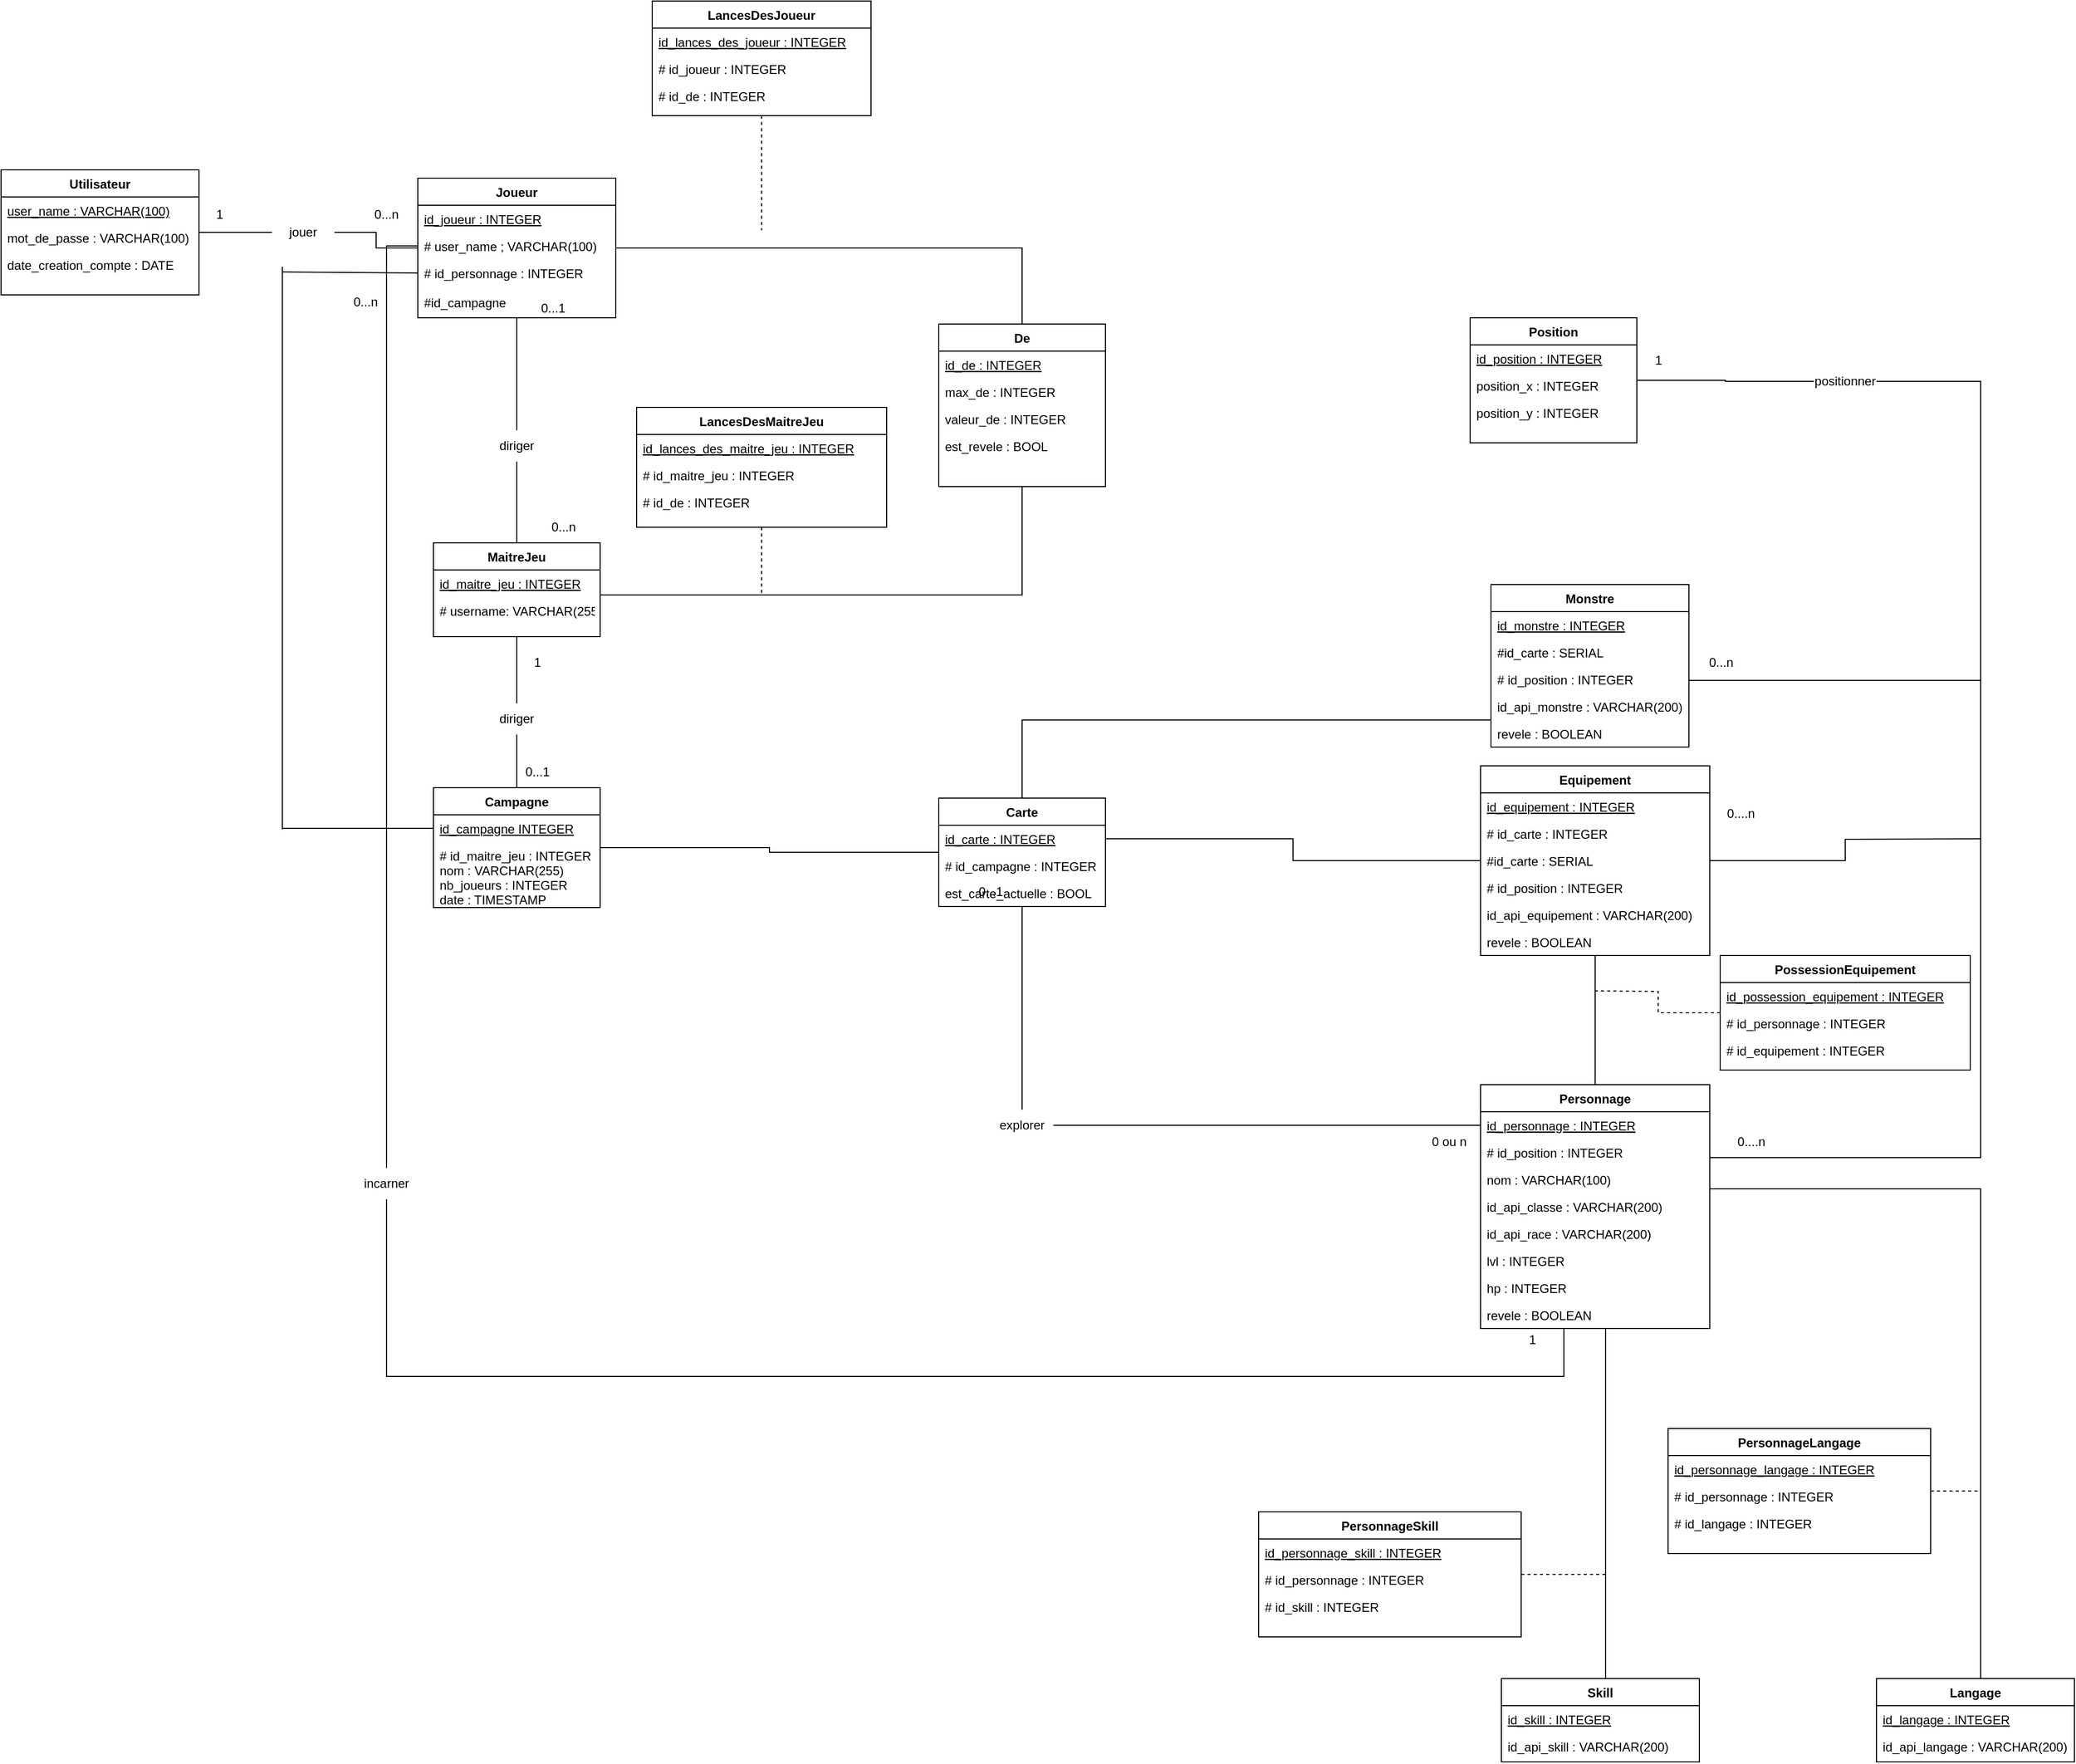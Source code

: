 <mxfile version="15.6.6" type="device"><diagram id="qXn9ZsbcW8vEbiMWMvgi" name="Page-1"><mxGraphModel dx="3201" dy="2298" grid="1" gridSize="10" guides="1" tooltips="1" connect="1" arrows="1" fold="1" page="1" pageScale="1" pageWidth="827" pageHeight="1169" math="0" shadow="0"><root><mxCell id="0"/><mxCell id="1" parent="0"/><mxCell id="OD5IOKDN25X9lCJou4qG-1" style="edgeStyle=orthogonalEdgeStyle;rounded=0;orthogonalLoop=1;jettySize=auto;html=1;endArrow=none;endFill=0;align=center;" edge="1" parent="1" source="OD5IOKDN25X9lCJou4qG-3" target="OD5IOKDN25X9lCJou4qG-64"><mxGeometry relative="1" as="geometry"/></mxCell><mxCell id="OD5IOKDN25X9lCJou4qG-2" style="edgeStyle=orthogonalEdgeStyle;rounded=0;orthogonalLoop=1;jettySize=auto;html=1;endArrow=none;endFill=0;align=center;startArrow=none;" edge="1" parent="1" source="OD5IOKDN25X9lCJou4qG-106" target="OD5IOKDN25X9lCJou4qG-8"><mxGeometry relative="1" as="geometry"/></mxCell><mxCell id="OD5IOKDN25X9lCJou4qG-3" value="Joueur" style="swimlane;fontStyle=1;align=center;verticalAlign=top;childLayout=stackLayout;horizontal=1;startSize=26;horizontalStack=0;resizeParent=1;resizeLast=0;collapsible=1;marginBottom=0;rounded=0;shadow=0;strokeWidth=1;" vertex="1" parent="1"><mxGeometry x="20" y="-20" width="190" height="134" as="geometry"><mxRectangle x="230" y="140" width="160" height="26" as="alternateBounds"/></mxGeometry></mxCell><mxCell id="OD5IOKDN25X9lCJou4qG-4" value="id_joueur : INTEGER" style="text;align=left;verticalAlign=top;spacingLeft=4;spacingRight=4;overflow=hidden;rotatable=0;points=[[0,0.5],[1,0.5]];portConstraint=eastwest;fontStyle=4" vertex="1" parent="OD5IOKDN25X9lCJou4qG-3"><mxGeometry y="26" width="190" height="26" as="geometry"/></mxCell><mxCell id="OD5IOKDN25X9lCJou4qG-5" value="# user_name ; VARCHAR(100)" style="text;align=left;verticalAlign=top;spacingLeft=4;spacingRight=4;overflow=hidden;rotatable=0;points=[[0,0.5],[1,0.5]];portConstraint=eastwest;rounded=0;shadow=0;html=0;" vertex="1" parent="OD5IOKDN25X9lCJou4qG-3"><mxGeometry y="52" width="190" height="26" as="geometry"/></mxCell><mxCell id="OD5IOKDN25X9lCJou4qG-6" value="# id_personnage : INTEGER" style="text;align=left;verticalAlign=top;spacingLeft=4;spacingRight=4;overflow=hidden;rotatable=0;points=[[0,0.5],[1,0.5]];portConstraint=eastwest;rounded=0;shadow=0;html=0;" vertex="1" parent="OD5IOKDN25X9lCJou4qG-3"><mxGeometry y="78" width="190" height="26" as="geometry"/></mxCell><mxCell id="OD5IOKDN25X9lCJou4qG-138" value="#id_campagne" style="text;strokeColor=none;fillColor=none;align=left;verticalAlign=middle;spacingLeft=4;spacingRight=4;overflow=hidden;points=[[0,0.5],[1,0.5]];portConstraint=eastwest;rotatable=0;fontColor=default;" vertex="1" parent="OD5IOKDN25X9lCJou4qG-3"><mxGeometry y="104" width="190" height="30" as="geometry"/></mxCell><mxCell id="OD5IOKDN25X9lCJou4qG-7" style="edgeStyle=orthogonalEdgeStyle;rounded=0;orthogonalLoop=1;jettySize=auto;html=1;endArrow=none;endFill=0;" edge="1" parent="1" source="OD5IOKDN25X9lCJou4qG-8" target="OD5IOKDN25X9lCJou4qG-64"><mxGeometry relative="1" as="geometry"><Array as="points"><mxPoint x="600" y="380"/></Array></mxGeometry></mxCell><mxCell id="OD5IOKDN25X9lCJou4qG-8" value="MaitreJeu" style="swimlane;fontStyle=1;align=center;verticalAlign=top;childLayout=stackLayout;horizontal=1;startSize=26;horizontalStack=0;resizeParent=1;resizeLast=0;collapsible=1;marginBottom=0;rounded=0;shadow=0;strokeWidth=1;" vertex="1" parent="1"><mxGeometry x="35" y="330" width="160" height="90" as="geometry"><mxRectangle x="550" y="140" width="160" height="26" as="alternateBounds"/></mxGeometry></mxCell><mxCell id="OD5IOKDN25X9lCJou4qG-9" value="id_maitre_jeu : INTEGER" style="text;align=left;verticalAlign=top;spacingLeft=4;spacingRight=4;overflow=hidden;rotatable=0;points=[[0,0.5],[1,0.5]];portConstraint=eastwest;rounded=0;shadow=0;html=0;fontStyle=4" vertex="1" parent="OD5IOKDN25X9lCJou4qG-8"><mxGeometry y="26" width="160" height="26" as="geometry"/></mxCell><mxCell id="OD5IOKDN25X9lCJou4qG-10" value="# username: VARCHAR(255)" style="text;align=left;verticalAlign=top;spacingLeft=4;spacingRight=4;overflow=hidden;rotatable=0;points=[[0,0.5],[1,0.5]];portConstraint=eastwest;rounded=0;shadow=0;html=0;" vertex="1" parent="OD5IOKDN25X9lCJou4qG-8"><mxGeometry y="52" width="160" height="26" as="geometry"/></mxCell><mxCell id="OD5IOKDN25X9lCJou4qG-11" style="edgeStyle=orthogonalEdgeStyle;rounded=0;orthogonalLoop=1;jettySize=auto;html=1;endArrow=none;endFill=0;" edge="1" parent="1" source="OD5IOKDN25X9lCJou4qG-13" target="OD5IOKDN25X9lCJou4qG-18"><mxGeometry relative="1" as="geometry"/></mxCell><mxCell id="OD5IOKDN25X9lCJou4qG-12" style="edgeStyle=orthogonalEdgeStyle;rounded=0;orthogonalLoop=1;jettySize=auto;html=1;endArrow=none;endFill=0;align=center;startArrow=none;" edge="1" parent="1" source="OD5IOKDN25X9lCJou4qG-114" target="OD5IOKDN25X9lCJou4qG-8"><mxGeometry relative="1" as="geometry"/></mxCell><mxCell id="OD5IOKDN25X9lCJou4qG-13" value="Campagne" style="swimlane;fontStyle=1;align=center;verticalAlign=top;childLayout=stackLayout;horizontal=1;startSize=26;horizontalStack=0;resizeParent=1;resizeLast=0;collapsible=1;marginBottom=0;rounded=0;shadow=0;strokeWidth=1;fillColor=default;strokeColor=default;fontColor=default;" vertex="1" parent="1"><mxGeometry x="35" y="565" width="160" height="115" as="geometry"><mxRectangle x="550" y="140" width="160" height="26" as="alternateBounds"/></mxGeometry></mxCell><mxCell id="OD5IOKDN25X9lCJou4qG-14" value="id_campagne INTEGER" style="text;align=left;verticalAlign=top;spacingLeft=4;spacingRight=4;overflow=hidden;rotatable=0;points=[[0,0.5],[1,0.5]];portConstraint=eastwest;rounded=0;shadow=0;html=0;fontStyle=4" vertex="1" parent="OD5IOKDN25X9lCJou4qG-13"><mxGeometry y="26" width="160" height="26" as="geometry"/></mxCell><mxCell id="OD5IOKDN25X9lCJou4qG-15" value="# id_maitre_jeu : INTEGER&#10;nom : VARCHAR(255)&#10;nb_joueurs : INTEGER&#10;date : TIMESTAMP" style="text;align=left;verticalAlign=top;spacingLeft=4;spacingRight=4;overflow=hidden;rotatable=0;points=[[0,0.5],[1,0.5]];portConstraint=eastwest;rounded=0;shadow=0;html=0;fontColor=default;" vertex="1" parent="OD5IOKDN25X9lCJou4qG-13"><mxGeometry y="52" width="160" height="58" as="geometry"/></mxCell><mxCell id="OD5IOKDN25X9lCJou4qG-16" style="edgeStyle=orthogonalEdgeStyle;rounded=0;orthogonalLoop=1;jettySize=auto;html=1;endArrow=none;endFill=0;startArrow=none;" edge="1" parent="1" source="OD5IOKDN25X9lCJou4qG-134" target="OD5IOKDN25X9lCJou4qG-36"><mxGeometry relative="1" as="geometry"><Array as="points"><mxPoint x="600" y="890"/></Array></mxGeometry></mxCell><mxCell id="OD5IOKDN25X9lCJou4qG-17" style="edgeStyle=orthogonalEdgeStyle;rounded=0;orthogonalLoop=1;jettySize=auto;html=1;endArrow=none;endFill=0;" edge="1" parent="1" source="OD5IOKDN25X9lCJou4qG-18" target="OD5IOKDN25X9lCJou4qG-53"><mxGeometry relative="1" as="geometry"><Array as="points"><mxPoint x="600" y="500"/></Array></mxGeometry></mxCell><mxCell id="OD5IOKDN25X9lCJou4qG-18" value="Carte" style="swimlane;fontStyle=1;align=center;verticalAlign=top;childLayout=stackLayout;horizontal=1;startSize=26;horizontalStack=0;resizeParent=1;resizeLast=0;collapsible=1;marginBottom=0;rounded=0;shadow=0;strokeWidth=1;" vertex="1" parent="1"><mxGeometry x="520" y="575" width="160" height="104" as="geometry"><mxRectangle x="550" y="140" width="160" height="26" as="alternateBounds"/></mxGeometry></mxCell><mxCell id="OD5IOKDN25X9lCJou4qG-19" value="id_carte : INTEGER" style="text;align=left;verticalAlign=top;spacingLeft=4;spacingRight=4;overflow=hidden;rotatable=0;points=[[0,0.5],[1,0.5]];portConstraint=eastwest;rounded=0;shadow=0;html=0;fontStyle=4" vertex="1" parent="OD5IOKDN25X9lCJou4qG-18"><mxGeometry y="26" width="160" height="26" as="geometry"/></mxCell><mxCell id="OD5IOKDN25X9lCJou4qG-23" value="# id_campagne : INTEGER" style="text;align=left;verticalAlign=top;spacingLeft=4;spacingRight=4;overflow=hidden;rotatable=0;points=[[0,0.5],[1,0.5]];portConstraint=eastwest;rounded=0;shadow=0;html=0;" vertex="1" parent="OD5IOKDN25X9lCJou4qG-18"><mxGeometry y="52" width="160" height="26" as="geometry"/></mxCell><mxCell id="OD5IOKDN25X9lCJou4qG-25" value="est_carte_actuelle : BOOL" style="text;align=left;verticalAlign=top;spacingLeft=4;spacingRight=4;overflow=hidden;rotatable=0;points=[[0,0.5],[1,0.5]];portConstraint=eastwest;rounded=0;shadow=0;html=0;" vertex="1" parent="OD5IOKDN25X9lCJou4qG-18"><mxGeometry y="78" width="160" height="26" as="geometry"/></mxCell><mxCell id="OD5IOKDN25X9lCJou4qG-31" style="edgeStyle=orthogonalEdgeStyle;rounded=0;orthogonalLoop=1;jettySize=auto;html=1;endArrow=none;endFill=0;" edge="1" parent="1" source="OD5IOKDN25X9lCJou4qG-36" target="OD5IOKDN25X9lCJou4qG-46"><mxGeometry relative="1" as="geometry"/></mxCell><mxCell id="OD5IOKDN25X9lCJou4qG-32" style="edgeStyle=orthogonalEdgeStyle;rounded=0;orthogonalLoop=1;jettySize=auto;html=1;endArrow=none;endFill=0;" edge="1" parent="1" source="OD5IOKDN25X9lCJou4qG-36"><mxGeometry relative="1" as="geometry"><mxPoint x="1520" y="460" as="targetPoint"/><Array as="points"><mxPoint x="1520" y="920"/><mxPoint x="1520" y="460"/></Array></mxGeometry></mxCell><mxCell id="OD5IOKDN25X9lCJou4qG-33" style="edgeStyle=orthogonalEdgeStyle;rounded=0;orthogonalLoop=1;jettySize=auto;html=1;endArrow=none;endFill=0;startArrow=none;" edge="1" parent="1" source="OD5IOKDN25X9lCJou4qG-99" target="OD5IOKDN25X9lCJou4qG-3"><mxGeometry relative="1" as="geometry"><Array as="points"><mxPoint x="-10" y="45"/></Array></mxGeometry></mxCell><mxCell id="OD5IOKDN25X9lCJou4qG-34" style="edgeStyle=orthogonalEdgeStyle;rounded=0;orthogonalLoop=1;jettySize=auto;html=1;endArrow=none;endFill=0;align=center;" edge="1" parent="1" source="OD5IOKDN25X9lCJou4qG-36" target="OD5IOKDN25X9lCJou4qG-108"><mxGeometry relative="1" as="geometry"><Array as="points"><mxPoint x="1520" y="950"/></Array></mxGeometry></mxCell><mxCell id="OD5IOKDN25X9lCJou4qG-35" style="edgeStyle=orthogonalEdgeStyle;rounded=0;orthogonalLoop=1;jettySize=auto;html=1;endArrow=none;endFill=0;align=center;" edge="1" parent="1" source="OD5IOKDN25X9lCJou4qG-36" target="OD5IOKDN25X9lCJou4qG-111"><mxGeometry relative="1" as="geometry"><Array as="points"><mxPoint x="1160" y="1300"/><mxPoint x="1160" y="1300"/></Array></mxGeometry></mxCell><mxCell id="OD5IOKDN25X9lCJou4qG-36" value="Personnage" style="swimlane;fontStyle=1;align=center;verticalAlign=top;childLayout=stackLayout;horizontal=1;startSize=26;horizontalStack=0;resizeParent=1;resizeLast=0;collapsible=1;marginBottom=0;rounded=0;shadow=0;strokeWidth=1;fillColor=default;strokeColor=default;fontColor=default;" vertex="1" parent="1"><mxGeometry x="1040" y="850" width="220" height="234" as="geometry"><mxRectangle x="550" y="140" width="160" height="26" as="alternateBounds"/></mxGeometry></mxCell><mxCell id="OD5IOKDN25X9lCJou4qG-37" value="id_personnage : INTEGER" style="text;align=left;verticalAlign=top;spacingLeft=4;spacingRight=4;overflow=hidden;rotatable=0;points=[[0,0.5],[1,0.5]];portConstraint=eastwest;rounded=0;shadow=0;html=0;fontStyle=4" vertex="1" parent="OD5IOKDN25X9lCJou4qG-36"><mxGeometry y="26" width="220" height="26" as="geometry"/></mxCell><mxCell id="OD5IOKDN25X9lCJou4qG-38" value="# id_position : INTEGER" style="text;align=left;verticalAlign=top;spacingLeft=4;spacingRight=4;overflow=hidden;rotatable=0;points=[[0,0.5],[1,0.5]];portConstraint=eastwest;rounded=0;shadow=0;html=0;fontStyle=0" vertex="1" parent="OD5IOKDN25X9lCJou4qG-36"><mxGeometry y="52" width="220" height="26" as="geometry"/></mxCell><mxCell id="OD5IOKDN25X9lCJou4qG-39" value="nom : VARCHAR(100)" style="text;align=left;verticalAlign=top;spacingLeft=4;spacingRight=4;overflow=hidden;rotatable=0;points=[[0,0.5],[1,0.5]];portConstraint=eastwest;rounded=0;shadow=0;html=0;fontStyle=0" vertex="1" parent="OD5IOKDN25X9lCJou4qG-36"><mxGeometry y="78" width="220" height="26" as="geometry"/></mxCell><mxCell id="OD5IOKDN25X9lCJou4qG-40" value="id_api_classe : VARCHAR(200)" style="text;align=left;verticalAlign=top;spacingLeft=4;spacingRight=4;overflow=hidden;rotatable=0;points=[[0,0.5],[1,0.5]];portConstraint=eastwest;rounded=0;shadow=0;html=0;fontStyle=0" vertex="1" parent="OD5IOKDN25X9lCJou4qG-36"><mxGeometry y="104" width="220" height="26" as="geometry"/></mxCell><mxCell id="OD5IOKDN25X9lCJou4qG-41" value="id_api_race : VARCHAR(200)" style="text;align=left;verticalAlign=top;spacingLeft=4;spacingRight=4;overflow=hidden;rotatable=0;points=[[0,0.5],[1,0.5]];portConstraint=eastwest;rounded=0;shadow=0;html=0;fontStyle=0" vertex="1" parent="OD5IOKDN25X9lCJou4qG-36"><mxGeometry y="130" width="220" height="26" as="geometry"/></mxCell><mxCell id="OD5IOKDN25X9lCJou4qG-42" value="lvl : INTEGER" style="text;align=left;verticalAlign=top;spacingLeft=4;spacingRight=4;overflow=hidden;rotatable=0;points=[[0,0.5],[1,0.5]];portConstraint=eastwest;rounded=0;shadow=0;html=0;fontStyle=0;fontColor=default;" vertex="1" parent="OD5IOKDN25X9lCJou4qG-36"><mxGeometry y="156" width="220" height="26" as="geometry"/></mxCell><mxCell id="OD5IOKDN25X9lCJou4qG-43" value="hp : INTEGER" style="text;align=left;verticalAlign=top;spacingLeft=4;spacingRight=4;overflow=hidden;rotatable=0;points=[[0,0.5],[1,0.5]];portConstraint=eastwest;rounded=0;shadow=0;html=0;fontStyle=0;fontColor=default;" vertex="1" parent="OD5IOKDN25X9lCJou4qG-36"><mxGeometry y="182" width="220" height="26" as="geometry"/></mxCell><mxCell id="OD5IOKDN25X9lCJou4qG-44" value="revele : BOOLEAN" style="text;align=left;verticalAlign=top;spacingLeft=4;spacingRight=4;overflow=hidden;rotatable=0;points=[[0,0.5],[1,0.5]];portConstraint=eastwest;rounded=0;shadow=0;html=0;fontStyle=0;fontColor=default;" vertex="1" parent="OD5IOKDN25X9lCJou4qG-36"><mxGeometry y="208" width="220" height="26" as="geometry"/></mxCell><mxCell id="OD5IOKDN25X9lCJou4qG-45" style="edgeStyle=orthogonalEdgeStyle;rounded=0;orthogonalLoop=1;jettySize=auto;html=1;endArrow=none;endFill=0;" edge="1" parent="1" source="OD5IOKDN25X9lCJou4qG-46"><mxGeometry relative="1" as="geometry"><mxPoint x="1520" y="614" as="targetPoint"/></mxGeometry></mxCell><mxCell id="OD5IOKDN25X9lCJou4qG-46" value="Equipement" style="swimlane;fontStyle=1;align=center;verticalAlign=top;childLayout=stackLayout;horizontal=1;startSize=26;horizontalStack=0;resizeParent=1;resizeLast=0;collapsible=1;marginBottom=0;rounded=0;shadow=0;strokeWidth=1;fillColor=default;strokeColor=default;fontColor=default;" vertex="1" parent="1"><mxGeometry x="1040" y="544" width="220" height="182" as="geometry"><mxRectangle x="550" y="140" width="160" height="26" as="alternateBounds"/></mxGeometry></mxCell><mxCell id="OD5IOKDN25X9lCJou4qG-47" value="id_equipement : INTEGER" style="text;align=left;verticalAlign=top;spacingLeft=4;spacingRight=4;overflow=hidden;rotatable=0;points=[[0,0.5],[1,0.5]];portConstraint=eastwest;rounded=0;shadow=0;html=0;fontStyle=4" vertex="1" parent="OD5IOKDN25X9lCJou4qG-46"><mxGeometry y="26" width="220" height="26" as="geometry"/></mxCell><mxCell id="OD5IOKDN25X9lCJou4qG-29" value="# id_carte : INTEGER" style="text;align=left;verticalAlign=top;spacingLeft=4;spacingRight=4;overflow=hidden;rotatable=0;points=[[0,0.5],[1,0.5]];portConstraint=eastwest;rounded=0;shadow=0;html=0;" vertex="1" parent="OD5IOKDN25X9lCJou4qG-46"><mxGeometry y="52" width="220" height="26" as="geometry"/></mxCell><mxCell id="OD5IOKDN25X9lCJou4qG-48" value="#id_carte : SERIAL" style="text;align=left;verticalAlign=top;spacingLeft=4;spacingRight=4;overflow=hidden;rotatable=0;points=[[0,0.5],[1,0.5]];portConstraint=eastwest;rounded=0;shadow=0;html=0;fontStyle=0" vertex="1" parent="OD5IOKDN25X9lCJou4qG-46"><mxGeometry y="78" width="220" height="26" as="geometry"/></mxCell><mxCell id="OD5IOKDN25X9lCJou4qG-49" value="# id_position : INTEGER" style="text;align=left;verticalAlign=top;spacingLeft=4;spacingRight=4;overflow=hidden;rotatable=0;points=[[0,0.5],[1,0.5]];portConstraint=eastwest;rounded=0;shadow=0;html=0;fontStyle=0" vertex="1" parent="OD5IOKDN25X9lCJou4qG-46"><mxGeometry y="104" width="220" height="26" as="geometry"/></mxCell><mxCell id="OD5IOKDN25X9lCJou4qG-50" value="id_api_equipement : VARCHAR(200)" style="text;align=left;verticalAlign=top;spacingLeft=4;spacingRight=4;overflow=hidden;rotatable=0;points=[[0,0.5],[1,0.5]];portConstraint=eastwest;rounded=0;shadow=0;html=0;fontStyle=0" vertex="1" parent="OD5IOKDN25X9lCJou4qG-46"><mxGeometry y="130" width="220" height="26" as="geometry"/></mxCell><mxCell id="OD5IOKDN25X9lCJou4qG-51" value="revele : BOOLEAN" style="text;align=left;verticalAlign=top;spacingLeft=4;spacingRight=4;overflow=hidden;rotatable=0;points=[[0,0.5],[1,0.5]];portConstraint=eastwest;rounded=0;shadow=0;html=0;fontStyle=0;fontColor=default;" vertex="1" parent="OD5IOKDN25X9lCJou4qG-46"><mxGeometry y="156" width="220" height="26" as="geometry"/></mxCell><mxCell id="OD5IOKDN25X9lCJou4qG-52" style="edgeStyle=orthogonalEdgeStyle;rounded=0;orthogonalLoop=1;jettySize=auto;html=1;endArrow=none;endFill=0;startArrow=none;" edge="1" parent="1" source="OD5IOKDN25X9lCJou4qG-95" target="OD5IOKDN25X9lCJou4qG-69"><mxGeometry relative="1" as="geometry"><Array as="points"/></mxGeometry></mxCell><mxCell id="OD5IOKDN25X9lCJou4qG-53" value="Monstre" style="swimlane;fontStyle=1;align=center;verticalAlign=top;childLayout=stackLayout;horizontal=1;startSize=26;horizontalStack=0;resizeParent=1;resizeLast=0;collapsible=1;marginBottom=0;rounded=0;shadow=0;strokeWidth=1;fillColor=default;strokeColor=default;fontColor=default;" vertex="1" parent="1"><mxGeometry x="1050" y="370" width="190" height="156" as="geometry"><mxRectangle x="550" y="140" width="160" height="26" as="alternateBounds"/></mxGeometry></mxCell><mxCell id="OD5IOKDN25X9lCJou4qG-54" value="id_monstre : INTEGER" style="text;align=left;verticalAlign=top;spacingLeft=4;spacingRight=4;overflow=hidden;rotatable=0;points=[[0,0.5],[1,0.5]];portConstraint=eastwest;rounded=0;shadow=0;html=0;fontStyle=4" vertex="1" parent="OD5IOKDN25X9lCJou4qG-53"><mxGeometry y="26" width="190" height="26" as="geometry"/></mxCell><mxCell id="OD5IOKDN25X9lCJou4qG-55" value="#id_carte : SERIAL" style="text;align=left;verticalAlign=top;spacingLeft=4;spacingRight=4;overflow=hidden;rotatable=0;points=[[0,0.5],[1,0.5]];portConstraint=eastwest;rounded=0;shadow=0;html=0;fontStyle=0" vertex="1" parent="OD5IOKDN25X9lCJou4qG-53"><mxGeometry y="52" width="190" height="26" as="geometry"/></mxCell><mxCell id="OD5IOKDN25X9lCJou4qG-56" value="# id_position : INTEGER" style="text;align=left;verticalAlign=top;spacingLeft=4;spacingRight=4;overflow=hidden;rotatable=0;points=[[0,0.5],[1,0.5]];portConstraint=eastwest;rounded=0;shadow=0;html=0;fontStyle=0" vertex="1" parent="OD5IOKDN25X9lCJou4qG-53"><mxGeometry y="78" width="190" height="26" as="geometry"/></mxCell><mxCell id="OD5IOKDN25X9lCJou4qG-57" value="id_api_monstre : VARCHAR(200)" style="text;align=left;verticalAlign=top;spacingLeft=4;spacingRight=4;overflow=hidden;rotatable=0;points=[[0,0.5],[1,0.5]];portConstraint=eastwest;rounded=0;shadow=0;html=0;fontStyle=0" vertex="1" parent="OD5IOKDN25X9lCJou4qG-53"><mxGeometry y="104" width="190" height="26" as="geometry"/></mxCell><mxCell id="OD5IOKDN25X9lCJou4qG-58" value="revele : BOOLEAN" style="text;align=left;verticalAlign=top;spacingLeft=4;spacingRight=4;overflow=hidden;rotatable=0;points=[[0,0.5],[1,0.5]];portConstraint=eastwest;rounded=0;shadow=0;html=0;fontStyle=0;fontColor=default;" vertex="1" parent="OD5IOKDN25X9lCJou4qG-53"><mxGeometry y="130" width="190" height="26" as="geometry"/></mxCell><mxCell id="OD5IOKDN25X9lCJou4qG-64" value="De" style="swimlane;fontStyle=1;align=center;verticalAlign=top;childLayout=stackLayout;horizontal=1;startSize=26;horizontalStack=0;resizeParent=1;resizeLast=0;collapsible=1;marginBottom=0;rounded=0;shadow=0;strokeWidth=1;" vertex="1" parent="1"><mxGeometry x="520" y="120" width="160" height="156" as="geometry"><mxRectangle x="550" y="140" width="160" height="26" as="alternateBounds"/></mxGeometry></mxCell><mxCell id="OD5IOKDN25X9lCJou4qG-65" value="id_de : INTEGER" style="text;align=left;verticalAlign=top;spacingLeft=4;spacingRight=4;overflow=hidden;rotatable=0;points=[[0,0.5],[1,0.5]];portConstraint=eastwest;rounded=0;shadow=0;html=0;fontStyle=4" vertex="1" parent="OD5IOKDN25X9lCJou4qG-64"><mxGeometry y="26" width="160" height="26" as="geometry"/></mxCell><mxCell id="OD5IOKDN25X9lCJou4qG-66" value="max_de : INTEGER" style="text;align=left;verticalAlign=top;spacingLeft=4;spacingRight=4;overflow=hidden;rotatable=0;points=[[0,0.5],[1,0.5]];portConstraint=eastwest;rounded=0;shadow=0;html=0;fontStyle=0" vertex="1" parent="OD5IOKDN25X9lCJou4qG-64"><mxGeometry y="52" width="160" height="26" as="geometry"/></mxCell><mxCell id="OD5IOKDN25X9lCJou4qG-67" value="valeur_de : INTEGER" style="text;align=left;verticalAlign=top;spacingLeft=4;spacingRight=4;overflow=hidden;rotatable=0;points=[[0,0.5],[1,0.5]];portConstraint=eastwest;rounded=0;shadow=0;html=0;fontStyle=0" vertex="1" parent="OD5IOKDN25X9lCJou4qG-64"><mxGeometry y="78" width="160" height="26" as="geometry"/></mxCell><mxCell id="OD5IOKDN25X9lCJou4qG-68" value="est_revele : BOOL" style="text;align=left;verticalAlign=top;spacingLeft=4;spacingRight=4;overflow=hidden;rotatable=0;points=[[0,0.5],[1,0.5]];portConstraint=eastwest;rounded=0;shadow=0;html=0;fontStyle=0" vertex="1" parent="OD5IOKDN25X9lCJou4qG-64"><mxGeometry y="104" width="160" height="26" as="geometry"/></mxCell><mxCell id="OD5IOKDN25X9lCJou4qG-69" value="Position" style="swimlane;fontStyle=1;align=center;verticalAlign=top;childLayout=stackLayout;horizontal=1;startSize=26;horizontalStack=0;resizeParent=1;resizeLast=0;collapsible=1;marginBottom=0;rounded=0;shadow=0;strokeWidth=1;" vertex="1" parent="1"><mxGeometry x="1030" y="114" width="160" height="120" as="geometry"><mxRectangle x="550" y="140" width="160" height="26" as="alternateBounds"/></mxGeometry></mxCell><mxCell id="OD5IOKDN25X9lCJou4qG-70" value="id_position : INTEGER" style="text;align=left;verticalAlign=top;spacingLeft=4;spacingRight=4;overflow=hidden;rotatable=0;points=[[0,0.5],[1,0.5]];portConstraint=eastwest;rounded=0;shadow=0;html=0;fontStyle=4" vertex="1" parent="OD5IOKDN25X9lCJou4qG-69"><mxGeometry y="26" width="160" height="26" as="geometry"/></mxCell><mxCell id="OD5IOKDN25X9lCJou4qG-71" value="position_x : INTEGER" style="text;align=left;verticalAlign=top;spacingLeft=4;spacingRight=4;overflow=hidden;rotatable=0;points=[[0,0.5],[1,0.5]];portConstraint=eastwest;rounded=0;shadow=0;html=0;" vertex="1" parent="OD5IOKDN25X9lCJou4qG-69"><mxGeometry y="52" width="160" height="26" as="geometry"/></mxCell><mxCell id="OD5IOKDN25X9lCJou4qG-72" value="position_y : INTEGER" style="text;align=left;verticalAlign=top;spacingLeft=4;spacingRight=4;overflow=hidden;rotatable=0;points=[[0,0.5],[1,0.5]];portConstraint=eastwest;rounded=0;shadow=0;html=0;" vertex="1" parent="OD5IOKDN25X9lCJou4qG-69"><mxGeometry y="78" width="160" height="26" as="geometry"/></mxCell><mxCell id="OD5IOKDN25X9lCJou4qG-73" style="edgeStyle=orthogonalEdgeStyle;rounded=0;orthogonalLoop=1;jettySize=auto;html=1;endArrow=none;endFill=0;align=center;dashed=1;" edge="1" parent="1" source="OD5IOKDN25X9lCJou4qG-74"><mxGeometry relative="1" as="geometry"><mxPoint x="1150" y="760" as="targetPoint"/></mxGeometry></mxCell><mxCell id="OD5IOKDN25X9lCJou4qG-74" value="PossessionEquipement" style="swimlane;fontStyle=1;align=center;verticalAlign=top;childLayout=stackLayout;horizontal=1;startSize=26;horizontalStack=0;resizeParent=1;resizeLast=0;collapsible=1;marginBottom=0;rounded=0;shadow=0;strokeWidth=1;" vertex="1" parent="1"><mxGeometry x="1270" y="726" width="240" height="110" as="geometry"><mxRectangle x="550" y="140" width="160" height="26" as="alternateBounds"/></mxGeometry></mxCell><mxCell id="OD5IOKDN25X9lCJou4qG-75" value="id_possession_equipement : INTEGER" style="text;align=left;verticalAlign=top;spacingLeft=4;spacingRight=4;overflow=hidden;rotatable=0;points=[[0,0.5],[1,0.5]];portConstraint=eastwest;rounded=0;shadow=0;html=0;fontStyle=4" vertex="1" parent="OD5IOKDN25X9lCJou4qG-74"><mxGeometry y="26" width="240" height="26" as="geometry"/></mxCell><mxCell id="OD5IOKDN25X9lCJou4qG-76" value="# id_personnage : INTEGER" style="text;align=left;verticalAlign=top;spacingLeft=4;spacingRight=4;overflow=hidden;rotatable=0;points=[[0,0.5],[1,0.5]];portConstraint=eastwest;rounded=0;shadow=0;html=0;" vertex="1" parent="OD5IOKDN25X9lCJou4qG-74"><mxGeometry y="52" width="240" height="26" as="geometry"/></mxCell><mxCell id="OD5IOKDN25X9lCJou4qG-77" value="# id_equipement : INTEGER" style="text;align=left;verticalAlign=top;spacingLeft=4;spacingRight=4;overflow=hidden;rotatable=0;points=[[0,0.5],[1,0.5]];portConstraint=eastwest;rounded=0;shadow=0;html=0;" vertex="1" parent="OD5IOKDN25X9lCJou4qG-74"><mxGeometry y="78" width="240" height="26" as="geometry"/></mxCell><mxCell id="OD5IOKDN25X9lCJou4qG-78" style="edgeStyle=orthogonalEdgeStyle;rounded=0;orthogonalLoop=1;jettySize=auto;html=1;dashed=1;endArrow=none;endFill=0;align=center;" edge="1" parent="1" source="OD5IOKDN25X9lCJou4qG-79"><mxGeometry relative="1" as="geometry"><mxPoint x="350" y="380" as="targetPoint"/></mxGeometry></mxCell><mxCell id="OD5IOKDN25X9lCJou4qG-79" value="LancesDesMaitreJeu" style="swimlane;fontStyle=1;align=center;verticalAlign=top;childLayout=stackLayout;horizontal=1;startSize=26;horizontalStack=0;resizeParent=1;resizeLast=0;collapsible=1;marginBottom=0;rounded=0;shadow=0;strokeWidth=1;" vertex="1" parent="1"><mxGeometry x="230" y="200" width="240" height="115" as="geometry"><mxRectangle x="550" y="140" width="160" height="26" as="alternateBounds"/></mxGeometry></mxCell><mxCell id="OD5IOKDN25X9lCJou4qG-80" value="id_lances_des_maitre_jeu : INTEGER" style="text;align=left;verticalAlign=top;spacingLeft=4;spacingRight=4;overflow=hidden;rotatable=0;points=[[0,0.5],[1,0.5]];portConstraint=eastwest;rounded=0;shadow=0;html=0;fontStyle=4" vertex="1" parent="OD5IOKDN25X9lCJou4qG-79"><mxGeometry y="26" width="240" height="26" as="geometry"/></mxCell><mxCell id="OD5IOKDN25X9lCJou4qG-81" value="# id_maitre_jeu : INTEGER" style="text;align=left;verticalAlign=top;spacingLeft=4;spacingRight=4;overflow=hidden;rotatable=0;points=[[0,0.5],[1,0.5]];portConstraint=eastwest;rounded=0;shadow=0;html=0;" vertex="1" parent="OD5IOKDN25X9lCJou4qG-79"><mxGeometry y="52" width="240" height="26" as="geometry"/></mxCell><mxCell id="OD5IOKDN25X9lCJou4qG-82" value="# id_de : INTEGER" style="text;align=left;verticalAlign=top;spacingLeft=4;spacingRight=4;overflow=hidden;rotatable=0;points=[[0,0.5],[1,0.5]];portConstraint=eastwest;rounded=0;shadow=0;html=0;" vertex="1" parent="OD5IOKDN25X9lCJou4qG-79"><mxGeometry y="78" width="240" height="26" as="geometry"/></mxCell><mxCell id="OD5IOKDN25X9lCJou4qG-83" style="edgeStyle=orthogonalEdgeStyle;rounded=0;orthogonalLoop=1;jettySize=auto;html=1;endArrow=none;endFill=0;" edge="1" parent="1" source="OD5IOKDN25X9lCJou4qG-19" target="OD5IOKDN25X9lCJou4qG-46"><mxGeometry relative="1" as="geometry"/></mxCell><mxCell id="OD5IOKDN25X9lCJou4qG-84" value="0...1" style="text;html=1;strokeColor=none;fillColor=none;align=center;verticalAlign=middle;whiteSpace=wrap;rounded=0;" vertex="1" parent="1"><mxGeometry x="120" y="90" width="60" height="30" as="geometry"/></mxCell><mxCell id="OD5IOKDN25X9lCJou4qG-85" value="0...n" style="text;html=1;strokeColor=none;fillColor=none;align=center;verticalAlign=middle;whiteSpace=wrap;rounded=0;" vertex="1" parent="1"><mxGeometry x="-60" y="84" width="60" height="30" as="geometry"/></mxCell><mxCell id="OD5IOKDN25X9lCJou4qG-86" style="edgeStyle=orthogonalEdgeStyle;rounded=0;orthogonalLoop=1;jettySize=auto;html=1;endArrow=none;endFill=0;align=center;startArrow=none;" edge="1" parent="1" source="OD5IOKDN25X9lCJou4qG-118" target="OD5IOKDN25X9lCJou4qG-3"><mxGeometry relative="1" as="geometry"/></mxCell><mxCell id="OD5IOKDN25X9lCJou4qG-87" value="Utilisateur" style="swimlane;fontStyle=1;align=center;verticalAlign=top;childLayout=stackLayout;horizontal=1;startSize=26;horizontalStack=0;resizeParent=1;resizeLast=0;collapsible=1;marginBottom=0;rounded=0;shadow=0;strokeWidth=1;" vertex="1" parent="1"><mxGeometry x="-380" y="-28" width="190" height="120" as="geometry"><mxRectangle x="550" y="140" width="160" height="26" as="alternateBounds"/></mxGeometry></mxCell><mxCell id="OD5IOKDN25X9lCJou4qG-88" value="user_name : VARCHAR(100)" style="text;align=left;verticalAlign=top;spacingLeft=4;spacingRight=4;overflow=hidden;rotatable=0;points=[[0,0.5],[1,0.5]];portConstraint=eastwest;rounded=0;shadow=0;html=0;fontStyle=4" vertex="1" parent="OD5IOKDN25X9lCJou4qG-87"><mxGeometry y="26" width="190" height="26" as="geometry"/></mxCell><mxCell id="OD5IOKDN25X9lCJou4qG-89" value="mot_de_passe : VARCHAR(100)" style="text;align=left;verticalAlign=top;spacingLeft=4;spacingRight=4;overflow=hidden;rotatable=0;points=[[0,0.5],[1,0.5]];portConstraint=eastwest;rounded=0;shadow=0;html=0;" vertex="1" parent="OD5IOKDN25X9lCJou4qG-87"><mxGeometry y="52" width="190" height="26" as="geometry"/></mxCell><mxCell id="OD5IOKDN25X9lCJou4qG-90" value="date_creation_compte : DATE" style="text;align=left;verticalAlign=top;spacingLeft=4;spacingRight=4;overflow=hidden;rotatable=0;points=[[0,0.5],[1,0.5]];portConstraint=eastwest;rounded=0;shadow=0;html=0;" vertex="1" parent="OD5IOKDN25X9lCJou4qG-87"><mxGeometry y="78" width="190" height="26" as="geometry"/></mxCell><mxCell id="OD5IOKDN25X9lCJou4qG-91" value="0....n" style="text;html=1;strokeColor=none;fillColor=none;align=center;verticalAlign=middle;whiteSpace=wrap;rounded=0;" vertex="1" parent="1"><mxGeometry x="1260" y="575" width="60" height="30" as="geometry"/></mxCell><mxCell id="OD5IOKDN25X9lCJou4qG-92" value="0...n" style="text;html=1;strokeColor=none;fillColor=none;align=center;verticalAlign=middle;whiteSpace=wrap;rounded=0;" vertex="1" parent="1"><mxGeometry x="1241" y="430" width="60" height="30" as="geometry"/></mxCell><mxCell id="OD5IOKDN25X9lCJou4qG-93" value="1" style="text;html=1;strokeColor=none;fillColor=none;align=center;verticalAlign=middle;whiteSpace=wrap;rounded=0;" vertex="1" parent="1"><mxGeometry x="1181" y="140" width="60" height="30" as="geometry"/></mxCell><mxCell id="OD5IOKDN25X9lCJou4qG-94" value="0....n" style="text;html=1;strokeColor=none;fillColor=none;align=center;verticalAlign=middle;whiteSpace=wrap;rounded=0;" vertex="1" parent="1"><mxGeometry x="1270" y="890" width="60" height="30" as="geometry"/></mxCell><mxCell id="OD5IOKDN25X9lCJou4qG-95" value="positionner" style="text;html=1;strokeColor=none;fillColor=none;align=center;verticalAlign=middle;whiteSpace=wrap;rounded=0;" vertex="1" parent="1"><mxGeometry x="1360" y="160" width="60" height="30" as="geometry"/></mxCell><mxCell id="OD5IOKDN25X9lCJou4qG-96" value="" style="edgeStyle=orthogonalEdgeStyle;rounded=0;orthogonalLoop=1;jettySize=auto;html=1;endArrow=none;endFill=0;" edge="1" parent="1" source="OD5IOKDN25X9lCJou4qG-53" target="OD5IOKDN25X9lCJou4qG-95"><mxGeometry relative="1" as="geometry"><mxPoint x="1200" y="462" as="sourcePoint"/><mxPoint x="1200" y="-50" as="targetPoint"/><Array as="points"><mxPoint x="1520" y="462"/><mxPoint x="1520" y="175"/></Array></mxGeometry></mxCell><mxCell id="OD5IOKDN25X9lCJou4qG-97" value="1" style="text;html=1;strokeColor=none;fillColor=none;align=center;verticalAlign=middle;whiteSpace=wrap;rounded=0;fontColor=default;" vertex="1" parent="1"><mxGeometry x="1060" y="1080" width="60" height="30" as="geometry"/></mxCell><mxCell id="OD5IOKDN25X9lCJou4qG-98" value="0...n" style="text;html=1;strokeColor=none;fillColor=none;align=center;verticalAlign=middle;whiteSpace=wrap;rounded=0;" vertex="1" parent="1"><mxGeometry x="130" y="300" width="60" height="30" as="geometry"/></mxCell><mxCell id="OD5IOKDN25X9lCJou4qG-99" value="incarner" style="text;html=1;strokeColor=none;fillColor=none;align=center;verticalAlign=middle;whiteSpace=wrap;rounded=0;" vertex="1" parent="1"><mxGeometry x="-40" y="930" width="60" height="30" as="geometry"/></mxCell><mxCell id="OD5IOKDN25X9lCJou4qG-100" value="" style="edgeStyle=orthogonalEdgeStyle;rounded=0;orthogonalLoop=1;jettySize=auto;html=1;endArrow=none;endFill=0;" edge="1" parent="1" source="OD5IOKDN25X9lCJou4qG-36" target="OD5IOKDN25X9lCJou4qG-99"><mxGeometry relative="1" as="geometry"><mxPoint x="1120" y="1050" as="sourcePoint"/><mxPoint x="40" y="99" as="targetPoint"/><Array as="points"><mxPoint x="1120" y="1130"/><mxPoint x="-10" y="1130"/></Array></mxGeometry></mxCell><mxCell id="OD5IOKDN25X9lCJou4qG-101" style="edgeStyle=orthogonalEdgeStyle;rounded=0;orthogonalLoop=1;jettySize=auto;html=1;dashed=1;endArrow=none;endFill=0;align=center;" edge="1" parent="1" source="OD5IOKDN25X9lCJou4qG-102"><mxGeometry relative="1" as="geometry"><mxPoint x="350" y="30" as="targetPoint"/></mxGeometry></mxCell><mxCell id="OD5IOKDN25X9lCJou4qG-102" value="LancesDesJoueur" style="swimlane;fontStyle=1;align=center;verticalAlign=top;childLayout=stackLayout;horizontal=1;startSize=26;horizontalStack=0;resizeParent=1;resizeLast=0;collapsible=1;marginBottom=0;rounded=0;shadow=0;strokeWidth=1;" vertex="1" parent="1"><mxGeometry x="245" y="-190" width="210" height="110" as="geometry"><mxRectangle x="550" y="140" width="160" height="26" as="alternateBounds"/></mxGeometry></mxCell><mxCell id="OD5IOKDN25X9lCJou4qG-103" value="id_lances_des_joueur : INTEGER" style="text;align=left;verticalAlign=top;spacingLeft=4;spacingRight=4;overflow=hidden;rotatable=0;points=[[0,0.5],[1,0.5]];portConstraint=eastwest;rounded=0;shadow=0;html=0;fontStyle=4" vertex="1" parent="OD5IOKDN25X9lCJou4qG-102"><mxGeometry y="26" width="210" height="26" as="geometry"/></mxCell><mxCell id="OD5IOKDN25X9lCJou4qG-104" value="# id_joueur : INTEGER" style="text;align=left;verticalAlign=top;spacingLeft=4;spacingRight=4;overflow=hidden;rotatable=0;points=[[0,0.5],[1,0.5]];portConstraint=eastwest;rounded=0;shadow=0;html=0;" vertex="1" parent="OD5IOKDN25X9lCJou4qG-102"><mxGeometry y="52" width="210" height="26" as="geometry"/></mxCell><mxCell id="OD5IOKDN25X9lCJou4qG-105" value="# id_de : INTEGER" style="text;align=left;verticalAlign=top;spacingLeft=4;spacingRight=4;overflow=hidden;rotatable=0;points=[[0,0.5],[1,0.5]];portConstraint=eastwest;rounded=0;shadow=0;html=0;" vertex="1" parent="OD5IOKDN25X9lCJou4qG-102"><mxGeometry y="78" width="210" height="26" as="geometry"/></mxCell><mxCell id="OD5IOKDN25X9lCJou4qG-106" value="diriger" style="text;html=1;strokeColor=none;fillColor=none;align=center;verticalAlign=middle;whiteSpace=wrap;rounded=0;" vertex="1" parent="1"><mxGeometry x="85" y="222" width="60" height="30" as="geometry"/></mxCell><mxCell id="OD5IOKDN25X9lCJou4qG-107" value="" style="edgeStyle=orthogonalEdgeStyle;rounded=0;orthogonalLoop=1;jettySize=auto;html=1;endArrow=none;endFill=0;align=center;" edge="1" parent="1" source="OD5IOKDN25X9lCJou4qG-3" target="OD5IOKDN25X9lCJou4qG-106"><mxGeometry relative="1" as="geometry"><mxPoint x="120" y="370" as="sourcePoint"/><mxPoint x="120" y="110" as="targetPoint"/></mxGeometry></mxCell><mxCell id="OD5IOKDN25X9lCJou4qG-108" value="Langage" style="swimlane;fontStyle=1;align=center;verticalAlign=top;childLayout=stackLayout;horizontal=1;startSize=26;horizontalStack=0;resizeParent=1;resizeLast=0;collapsible=1;marginBottom=0;rounded=0;shadow=0;strokeWidth=1;" vertex="1" parent="1"><mxGeometry x="1420" y="1420" width="190" height="80" as="geometry"><mxRectangle x="550" y="140" width="160" height="26" as="alternateBounds"/></mxGeometry></mxCell><mxCell id="OD5IOKDN25X9lCJou4qG-109" value="id_langage : INTEGER" style="text;align=left;verticalAlign=top;spacingLeft=4;spacingRight=4;overflow=hidden;rotatable=0;points=[[0,0.5],[1,0.5]];portConstraint=eastwest;rounded=0;shadow=0;html=0;fontStyle=4" vertex="1" parent="OD5IOKDN25X9lCJou4qG-108"><mxGeometry y="26" width="190" height="26" as="geometry"/></mxCell><mxCell id="OD5IOKDN25X9lCJou4qG-110" value="id_api_langage : VARCHAR(200)" style="text;align=left;verticalAlign=top;spacingLeft=4;spacingRight=4;overflow=hidden;rotatable=0;points=[[0,0.5],[1,0.5]];portConstraint=eastwest;rounded=0;shadow=0;html=0;" vertex="1" parent="OD5IOKDN25X9lCJou4qG-108"><mxGeometry y="52" width="190" height="26" as="geometry"/></mxCell><mxCell id="OD5IOKDN25X9lCJou4qG-111" value="Skill" style="swimlane;fontStyle=1;align=center;verticalAlign=top;childLayout=stackLayout;horizontal=1;startSize=26;horizontalStack=0;resizeParent=1;resizeLast=0;collapsible=1;marginBottom=0;rounded=0;shadow=0;strokeWidth=1;" vertex="1" parent="1"><mxGeometry x="1060" y="1420" width="190" height="80" as="geometry"><mxRectangle x="550" y="140" width="160" height="26" as="alternateBounds"/></mxGeometry></mxCell><mxCell id="OD5IOKDN25X9lCJou4qG-112" value="id_skill : INTEGER" style="text;align=left;verticalAlign=top;spacingLeft=4;spacingRight=4;overflow=hidden;rotatable=0;points=[[0,0.5],[1,0.5]];portConstraint=eastwest;rounded=0;shadow=0;html=0;fontStyle=4" vertex="1" parent="OD5IOKDN25X9lCJou4qG-111"><mxGeometry y="26" width="190" height="26" as="geometry"/></mxCell><mxCell id="OD5IOKDN25X9lCJou4qG-113" value="id_api_skill : VARCHAR(200)" style="text;align=left;verticalAlign=top;spacingLeft=4;spacingRight=4;overflow=hidden;rotatable=0;points=[[0,0.5],[1,0.5]];portConstraint=eastwest;rounded=0;shadow=0;html=0;" vertex="1" parent="OD5IOKDN25X9lCJou4qG-111"><mxGeometry y="52" width="190" height="26" as="geometry"/></mxCell><mxCell id="OD5IOKDN25X9lCJou4qG-114" value="diriger" style="text;html=1;strokeColor=none;fillColor=none;align=center;verticalAlign=middle;whiteSpace=wrap;rounded=0;" vertex="1" parent="1"><mxGeometry x="85" y="484" width="60" height="30" as="geometry"/></mxCell><mxCell id="OD5IOKDN25X9lCJou4qG-115" value="" style="edgeStyle=orthogonalEdgeStyle;rounded=0;orthogonalLoop=1;jettySize=auto;html=1;endArrow=none;endFill=0;align=center;" edge="1" parent="1" source="OD5IOKDN25X9lCJou4qG-13" target="OD5IOKDN25X9lCJou4qG-114"><mxGeometry relative="1" as="geometry"><mxPoint x="115" y="550" as="sourcePoint"/><mxPoint x="115" y="430" as="targetPoint"/></mxGeometry></mxCell><mxCell id="OD5IOKDN25X9lCJou4qG-116" value="0...1" style="text;html=1;strokeColor=none;fillColor=none;align=center;verticalAlign=middle;whiteSpace=wrap;rounded=0;" vertex="1" parent="1"><mxGeometry x="105" y="535" width="60" height="30" as="geometry"/></mxCell><mxCell id="OD5IOKDN25X9lCJou4qG-117" value="1" style="text;html=1;strokeColor=none;fillColor=none;align=center;verticalAlign=middle;whiteSpace=wrap;rounded=0;" vertex="1" parent="1"><mxGeometry x="105" y="430" width="60" height="30" as="geometry"/></mxCell><mxCell id="OD5IOKDN25X9lCJou4qG-118" value="jouer" style="text;html=1;strokeColor=none;fillColor=none;align=center;verticalAlign=middle;whiteSpace=wrap;rounded=0;" vertex="1" parent="1"><mxGeometry x="-120" y="17" width="60" height="30" as="geometry"/></mxCell><mxCell id="OD5IOKDN25X9lCJou4qG-119" value="" style="edgeStyle=orthogonalEdgeStyle;rounded=0;orthogonalLoop=1;jettySize=auto;html=1;endArrow=none;endFill=0;align=center;" edge="1" parent="1" source="OD5IOKDN25X9lCJou4qG-87" target="OD5IOKDN25X9lCJou4qG-118"><mxGeometry relative="1" as="geometry"><mxPoint x="-190" y="32" as="sourcePoint"/><mxPoint x="20" y="32" as="targetPoint"/></mxGeometry></mxCell><mxCell id="OD5IOKDN25X9lCJou4qG-120" value="0...n" style="text;html=1;strokeColor=none;fillColor=none;align=center;verticalAlign=middle;whiteSpace=wrap;rounded=0;" vertex="1" parent="1"><mxGeometry x="-40" width="60" height="30" as="geometry"/></mxCell><mxCell id="OD5IOKDN25X9lCJou4qG-121" value="1" style="text;html=1;strokeColor=none;fillColor=none;align=center;verticalAlign=middle;whiteSpace=wrap;rounded=0;" vertex="1" parent="1"><mxGeometry x="-200" width="60" height="30" as="geometry"/></mxCell><mxCell id="OD5IOKDN25X9lCJou4qG-122" value="0...1" style="text;html=1;strokeColor=none;fillColor=none;align=center;verticalAlign=middle;whiteSpace=wrap;rounded=0;" vertex="1" parent="1"><mxGeometry x="540" y="650" width="60" height="30" as="geometry"/></mxCell><mxCell id="OD5IOKDN25X9lCJou4qG-123" value="0 ou n" style="text;html=1;strokeColor=none;fillColor=none;align=center;verticalAlign=middle;whiteSpace=wrap;rounded=0;" vertex="1" parent="1"><mxGeometry x="980" y="890" width="60" height="30" as="geometry"/></mxCell><mxCell id="OD5IOKDN25X9lCJou4qG-124" style="edgeStyle=orthogonalEdgeStyle;rounded=0;orthogonalLoop=1;jettySize=auto;html=1;endArrow=none;endFill=0;align=center;dashed=1;" edge="1" parent="1" source="OD5IOKDN25X9lCJou4qG-125"><mxGeometry relative="1" as="geometry"><mxPoint x="1160" y="1320" as="targetPoint"/><Array as="points"><mxPoint x="1150" y="1320"/><mxPoint x="1150" y="1320"/></Array></mxGeometry></mxCell><mxCell id="OD5IOKDN25X9lCJou4qG-125" value="PersonnageSkill" style="swimlane;fontStyle=1;align=center;verticalAlign=top;childLayout=stackLayout;horizontal=1;startSize=26;horizontalStack=0;resizeParent=1;resizeLast=0;collapsible=1;marginBottom=0;rounded=0;shadow=0;strokeWidth=1;" vertex="1" parent="1"><mxGeometry x="827" y="1260" width="252" height="120" as="geometry"><mxRectangle x="550" y="140" width="160" height="26" as="alternateBounds"/></mxGeometry></mxCell><mxCell id="OD5IOKDN25X9lCJou4qG-126" value="id_personnage_skill : INTEGER" style="text;align=left;verticalAlign=top;spacingLeft=4;spacingRight=4;overflow=hidden;rotatable=0;points=[[0,0.5],[1,0.5]];portConstraint=eastwest;rounded=0;shadow=0;html=0;fontStyle=4" vertex="1" parent="OD5IOKDN25X9lCJou4qG-125"><mxGeometry y="26" width="252" height="26" as="geometry"/></mxCell><mxCell id="OD5IOKDN25X9lCJou4qG-127" value="# id_personnage : INTEGER" style="text;align=left;verticalAlign=top;spacingLeft=4;spacingRight=4;overflow=hidden;rotatable=0;points=[[0,0.5],[1,0.5]];portConstraint=eastwest;rounded=0;shadow=0;html=0;" vertex="1" parent="OD5IOKDN25X9lCJou4qG-125"><mxGeometry y="52" width="252" height="26" as="geometry"/></mxCell><mxCell id="OD5IOKDN25X9lCJou4qG-128" value="# id_skill : INTEGER" style="text;align=left;verticalAlign=top;spacingLeft=4;spacingRight=4;overflow=hidden;rotatable=0;points=[[0,0.5],[1,0.5]];portConstraint=eastwest;rounded=0;shadow=0;html=0;" vertex="1" parent="OD5IOKDN25X9lCJou4qG-125"><mxGeometry y="78" width="252" height="26" as="geometry"/></mxCell><mxCell id="OD5IOKDN25X9lCJou4qG-129" style="edgeStyle=orthogonalEdgeStyle;rounded=0;orthogonalLoop=1;jettySize=auto;html=1;dashed=1;endArrow=none;endFill=0;align=center;" edge="1" parent="1" source="OD5IOKDN25X9lCJou4qG-130"><mxGeometry relative="1" as="geometry"><mxPoint x="1520" y="1240" as="targetPoint"/></mxGeometry></mxCell><mxCell id="OD5IOKDN25X9lCJou4qG-130" value="PersonnageLangage" style="swimlane;fontStyle=1;align=center;verticalAlign=top;childLayout=stackLayout;horizontal=1;startSize=26;horizontalStack=0;resizeParent=1;resizeLast=0;collapsible=1;marginBottom=0;rounded=0;shadow=0;strokeWidth=1;" vertex="1" parent="1"><mxGeometry x="1220" y="1180" width="252" height="120" as="geometry"><mxRectangle x="550" y="140" width="160" height="26" as="alternateBounds"/></mxGeometry></mxCell><mxCell id="OD5IOKDN25X9lCJou4qG-131" value="id_personnage_langage : INTEGER" style="text;align=left;verticalAlign=top;spacingLeft=4;spacingRight=4;overflow=hidden;rotatable=0;points=[[0,0.5],[1,0.5]];portConstraint=eastwest;rounded=0;shadow=0;html=0;fontStyle=4" vertex="1" parent="OD5IOKDN25X9lCJou4qG-130"><mxGeometry y="26" width="252" height="26" as="geometry"/></mxCell><mxCell id="OD5IOKDN25X9lCJou4qG-132" value="# id_personnage : INTEGER" style="text;align=left;verticalAlign=top;spacingLeft=4;spacingRight=4;overflow=hidden;rotatable=0;points=[[0,0.5],[1,0.5]];portConstraint=eastwest;rounded=0;shadow=0;html=0;" vertex="1" parent="OD5IOKDN25X9lCJou4qG-130"><mxGeometry y="52" width="252" height="26" as="geometry"/></mxCell><mxCell id="OD5IOKDN25X9lCJou4qG-133" value="# id_langage : INTEGER" style="text;align=left;verticalAlign=top;spacingLeft=4;spacingRight=4;overflow=hidden;rotatable=0;points=[[0,0.5],[1,0.5]];portConstraint=eastwest;rounded=0;shadow=0;html=0;" vertex="1" parent="OD5IOKDN25X9lCJou4qG-130"><mxGeometry y="78" width="252" height="26" as="geometry"/></mxCell><mxCell id="OD5IOKDN25X9lCJou4qG-134" value="explorer" style="text;html=1;strokeColor=none;fillColor=none;align=center;verticalAlign=middle;whiteSpace=wrap;rounded=0;" vertex="1" parent="1"><mxGeometry x="570" y="874" width="60" height="30" as="geometry"/></mxCell><mxCell id="OD5IOKDN25X9lCJou4qG-135" value="" style="edgeStyle=orthogonalEdgeStyle;rounded=0;orthogonalLoop=1;jettySize=auto;html=1;endArrow=none;endFill=0;" edge="1" parent="1" source="OD5IOKDN25X9lCJou4qG-18" target="OD5IOKDN25X9lCJou4qG-134"><mxGeometry relative="1" as="geometry"><mxPoint x="600" y="645" as="sourcePoint"/><mxPoint x="1040" y="890" as="targetPoint"/><Array as="points"/></mxGeometry></mxCell><mxCell id="OD5IOKDN25X9lCJou4qG-140" value="" style="endArrow=none;html=1;rounded=0;fontColor=default;exitX=0;exitY=0.5;exitDx=0;exitDy=0;strokeColor=default;labelBackgroundColor=default;" edge="1" parent="1" source="OD5IOKDN25X9lCJou4qG-6"><mxGeometry width="50" height="50" relative="1" as="geometry"><mxPoint x="50" y="450" as="sourcePoint"/><mxPoint x="-110" y="70" as="targetPoint"/></mxGeometry></mxCell><mxCell id="OD5IOKDN25X9lCJou4qG-141" value="" style="endArrow=none;html=1;rounded=0;labelBackgroundColor=default;fontColor=default;strokeColor=default;" edge="1" parent="1"><mxGeometry width="50" height="50" relative="1" as="geometry"><mxPoint x="-110" y="65" as="sourcePoint"/><mxPoint x="-110" y="605" as="targetPoint"/></mxGeometry></mxCell><mxCell id="OD5IOKDN25X9lCJou4qG-142" value="" style="endArrow=none;html=1;rounded=0;labelBackgroundColor=default;fontColor=default;strokeColor=default;entryX=0;entryY=0.5;entryDx=0;entryDy=0;" edge="1" parent="1" target="OD5IOKDN25X9lCJou4qG-14"><mxGeometry width="50" height="50" relative="1" as="geometry"><mxPoint x="-110" y="604" as="sourcePoint"/><mxPoint x="100" y="400" as="targetPoint"/></mxGeometry></mxCell></root></mxGraphModel></diagram></mxfile>